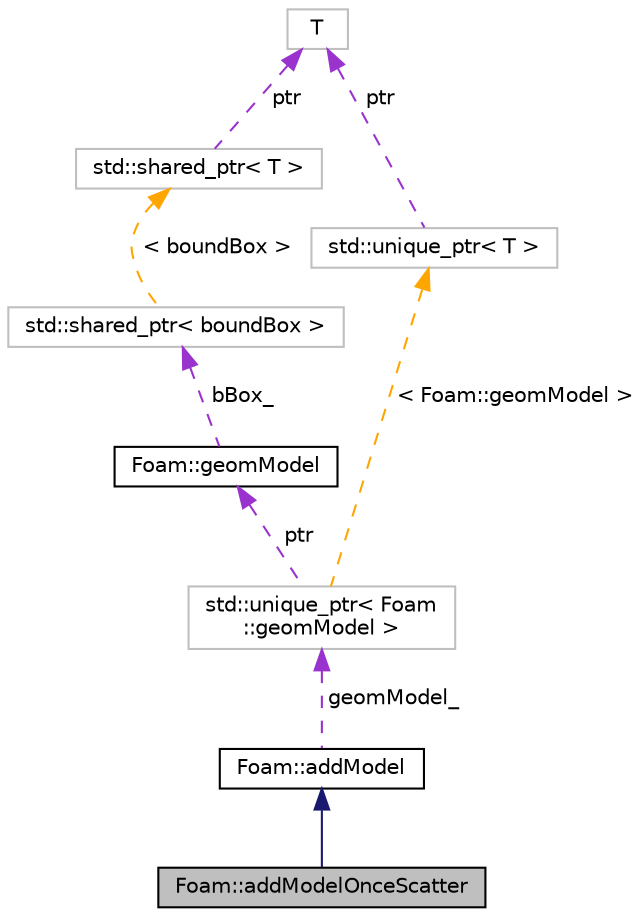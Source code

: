 digraph "Foam::addModelOnceScatter"
{
 // LATEX_PDF_SIZE
  edge [fontname="Helvetica",fontsize="10",labelfontname="Helvetica",labelfontsize="10"];
  node [fontname="Helvetica",fontsize="10",shape=record];
  Node1 [label="Foam::addModelOnceScatter",height=0.2,width=0.4,color="black", fillcolor="grey75", style="filled", fontcolor="black",tooltip=" "];
  Node2 -> Node1 [dir="back",color="midnightblue",fontsize="10",style="solid",fontname="Helvetica"];
  Node2 [label="Foam::addModel",height=0.2,width=0.4,color="black", fillcolor="white", style="filled",URL="$classFoam_1_1addModel.html",tooltip=" "];
  Node3 -> Node2 [dir="back",color="darkorchid3",fontsize="10",style="dashed",label=" geomModel_" ,fontname="Helvetica"];
  Node3 [label="std::unique_ptr\< Foam\l::geomModel \>",height=0.2,width=0.4,color="grey75", fillcolor="white", style="filled",tooltip=" "];
  Node4 -> Node3 [dir="back",color="darkorchid3",fontsize="10",style="dashed",label=" ptr" ,fontname="Helvetica"];
  Node4 [label="Foam::geomModel",height=0.2,width=0.4,color="black", fillcolor="white", style="filled",URL="$classFoam_1_1geomModel.html",tooltip=" "];
  Node5 -> Node4 [dir="back",color="darkorchid3",fontsize="10",style="dashed",label=" bBox_" ,fontname="Helvetica"];
  Node5 [label="std::shared_ptr\< boundBox \>",height=0.2,width=0.4,color="grey75", fillcolor="white", style="filled",tooltip=" "];
  Node6 -> Node5 [dir="back",color="orange",fontsize="10",style="dashed",label=" \< boundBox \>" ,fontname="Helvetica"];
  Node6 [label="std::shared_ptr\< T \>",height=0.2,width=0.4,color="grey75", fillcolor="white", style="filled",tooltip="STL class."];
  Node7 -> Node6 [dir="back",color="darkorchid3",fontsize="10",style="dashed",label=" ptr" ,fontname="Helvetica"];
  Node7 [label="T",height=0.2,width=0.4,color="grey75", fillcolor="white", style="filled",tooltip=" "];
  Node8 -> Node3 [dir="back",color="orange",fontsize="10",style="dashed",label=" \< Foam::geomModel \>" ,fontname="Helvetica"];
  Node8 [label="std::unique_ptr\< T \>",height=0.2,width=0.4,color="grey75", fillcolor="white", style="filled",tooltip="STL class."];
  Node7 -> Node8 [dir="back",color="darkorchid3",fontsize="10",style="dashed",label=" ptr" ,fontname="Helvetica"];
}
